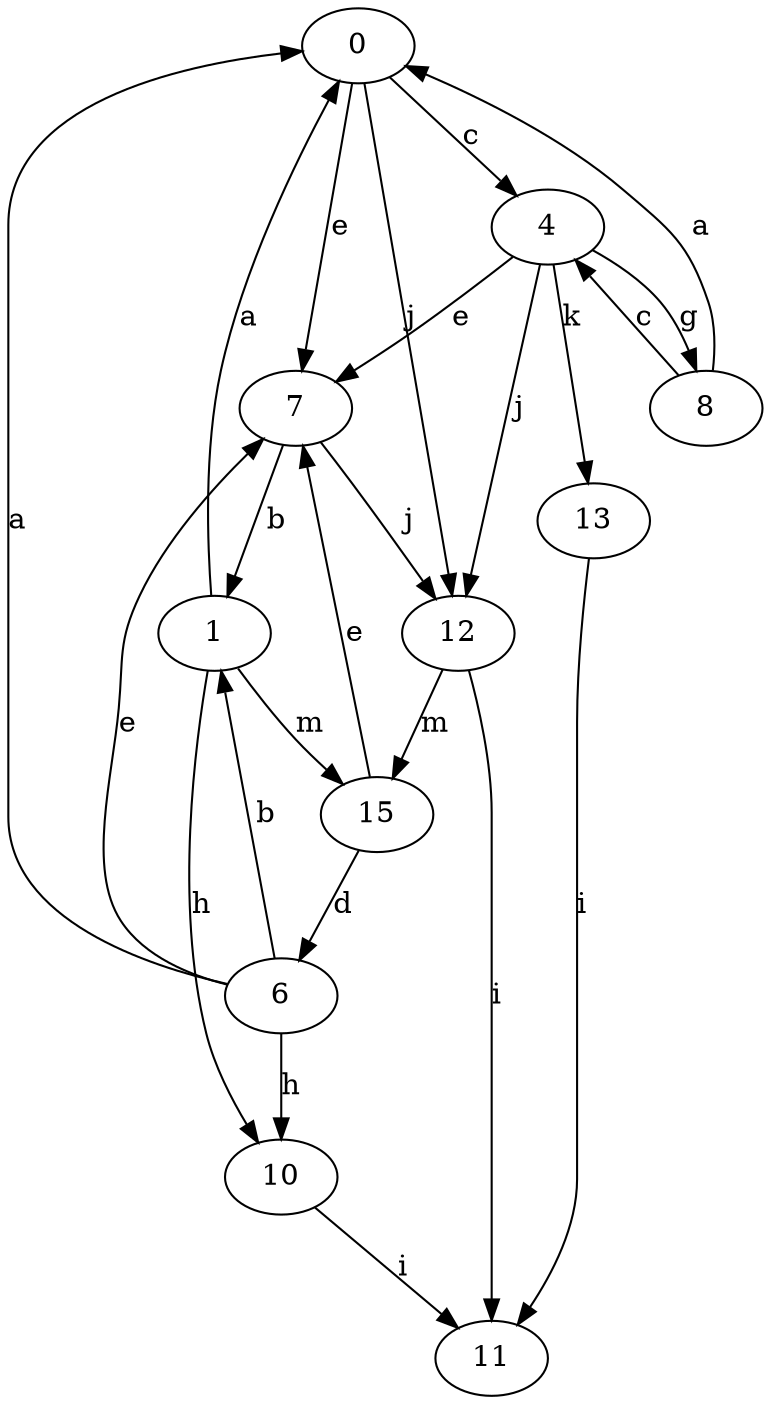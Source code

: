 strict digraph  {
0;
1;
4;
6;
7;
8;
10;
11;
12;
13;
15;
0 -> 4  [label=c];
0 -> 7  [label=e];
0 -> 12  [label=j];
1 -> 0  [label=a];
1 -> 10  [label=h];
1 -> 15  [label=m];
4 -> 7  [label=e];
4 -> 8  [label=g];
4 -> 12  [label=j];
4 -> 13  [label=k];
6 -> 0  [label=a];
6 -> 1  [label=b];
6 -> 7  [label=e];
6 -> 10  [label=h];
7 -> 1  [label=b];
7 -> 12  [label=j];
8 -> 0  [label=a];
8 -> 4  [label=c];
10 -> 11  [label=i];
12 -> 11  [label=i];
12 -> 15  [label=m];
13 -> 11  [label=i];
15 -> 6  [label=d];
15 -> 7  [label=e];
}
